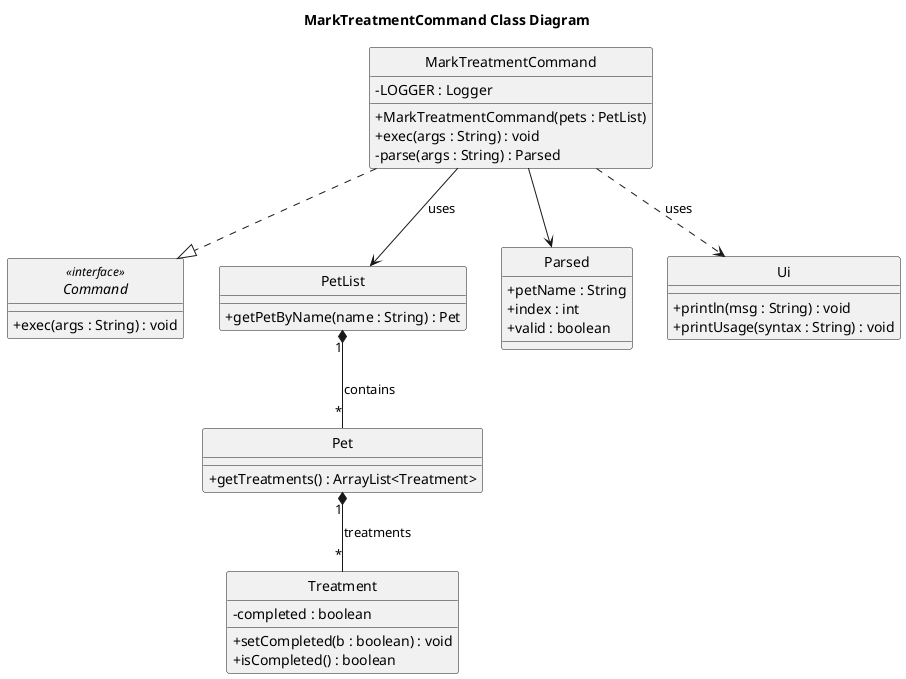 @startuml
skinparam classAttributeIconSize 0
title MarkTreatmentCommand Class Diagram
hide circle

interface Command <<interface>>{
  +exec(args : String) : void
}

class MarkTreatmentCommand {
  -LOGGER : Logger
  +MarkTreatmentCommand(pets : PetList)
  +exec(args : String) : void
  -parse(args : String) : Parsed
}

class PetList {
  +getPetByName(name : String) : Pet
}

class Pet {
  +getTreatments() : ArrayList<Treatment>
}

class Treatment {
  -completed : boolean
  +setCompleted(b : boolean) : void
  +isCompleted() : boolean
}

class Parsed {
  +petName : String
  +index : int
  +valid : boolean
}

MarkTreatmentCommand ..|> Command
MarkTreatmentCommand --> PetList : uses
PetList "1" *-- "*" Pet : contains
Pet "1" *-- "*" Treatment : treatments
MarkTreatmentCommand --> Parsed
class Ui {
  +println(msg : String) : void
  +printUsage(syntax : String) : void
}
MarkTreatmentCommand ..> Ui : uses
@enduml